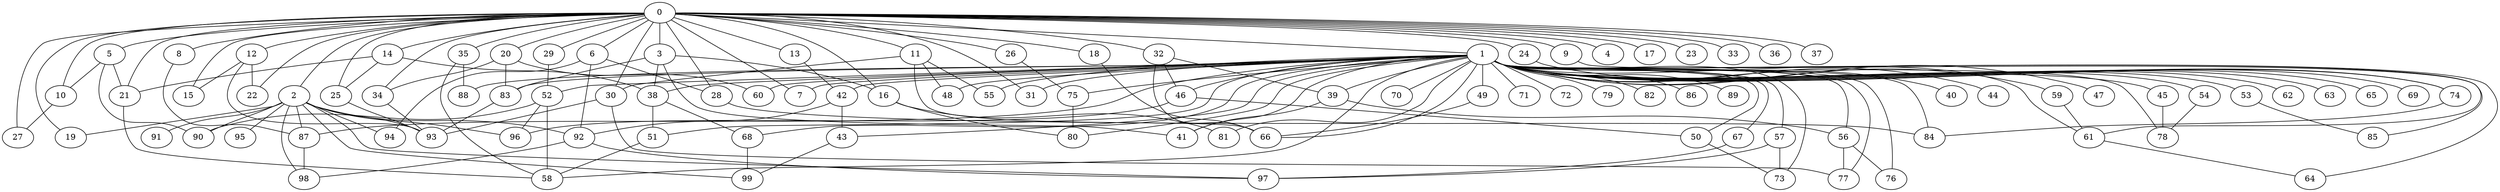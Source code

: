 
graph graphname {
    0 -- 1
0 -- 2
0 -- 3
0 -- 4
0 -- 5
0 -- 6
0 -- 7
0 -- 8
0 -- 9
0 -- 10
0 -- 11
0 -- 12
0 -- 13
0 -- 14
0 -- 15
0 -- 16
0 -- 17
0 -- 18
0 -- 19
0 -- 20
0 -- 21
0 -- 22
0 -- 23
0 -- 24
0 -- 25
0 -- 26
0 -- 27
0 -- 28
0 -- 29
0 -- 30
0 -- 31
0 -- 32
0 -- 33
0 -- 34
0 -- 35
0 -- 36
0 -- 37
1 -- 38
1 -- 39
1 -- 40
1 -- 41
1 -- 42
1 -- 43
1 -- 44
1 -- 45
1 -- 46
1 -- 47
1 -- 48
1 -- 49
1 -- 50
1 -- 51
1 -- 52
1 -- 53
1 -- 54
1 -- 55
1 -- 56
1 -- 57
1 -- 58
1 -- 59
1 -- 60
1 -- 61
1 -- 62
1 -- 63
1 -- 64
1 -- 65
1 -- 66
1 -- 67
1 -- 68
1 -- 69
1 -- 70
1 -- 71
1 -- 72
1 -- 73
1 -- 74
1 -- 75
1 -- 76
1 -- 77
1 -- 78
1 -- 79
1 -- 80
1 -- 81
1 -- 82
1 -- 83
1 -- 84
1 -- 85
1 -- 86
1 -- 87
1 -- 88
1 -- 89
1 -- 31
1 -- 7
2 -- 96
2 -- 98
2 -- 99
2 -- 97
2 -- 90
2 -- 91
2 -- 92
2 -- 93
2 -- 94
2 -- 95
2 -- 19
2 -- 87
3 -- 38
3 -- 41
3 -- 83
3 -- 16
5 -- 90
5 -- 21
5 -- 10
6 -- 94
6 -- 28
6 -- 92
8 -- 87
9 -- 61
10 -- 27
11 -- 66
11 -- 48
11 -- 30
11 -- 55
12 -- 93
12 -- 15
12 -- 22
13 -- 42
14 -- 38
14 -- 25
14 -- 21
16 -- 80
16 -- 81
18 -- 66
20 -- 83
20 -- 34
20 -- 60
21 -- 58
24 -- 74
25 -- 93
26 -- 75
28 -- 84
29 -- 52
30 -- 93
30 -- 77
32 -- 46
32 -- 66
32 -- 39
34 -- 93
35 -- 88
35 -- 58
38 -- 51
38 -- 68
39 -- 41
39 -- 56
42 -- 43
42 -- 92
43 -- 99
45 -- 78
46 -- 50
46 -- 96
49 -- 66
50 -- 73
51 -- 58
52 -- 90
52 -- 58
52 -- 96
53 -- 85
54 -- 78
56 -- 77
56 -- 76
57 -- 73
57 -- 97
59 -- 61
61 -- 64
67 -- 97
68 -- 99
74 -- 84
75 -- 80
83 -- 93
87 -- 98
92 -- 98
92 -- 97

}
